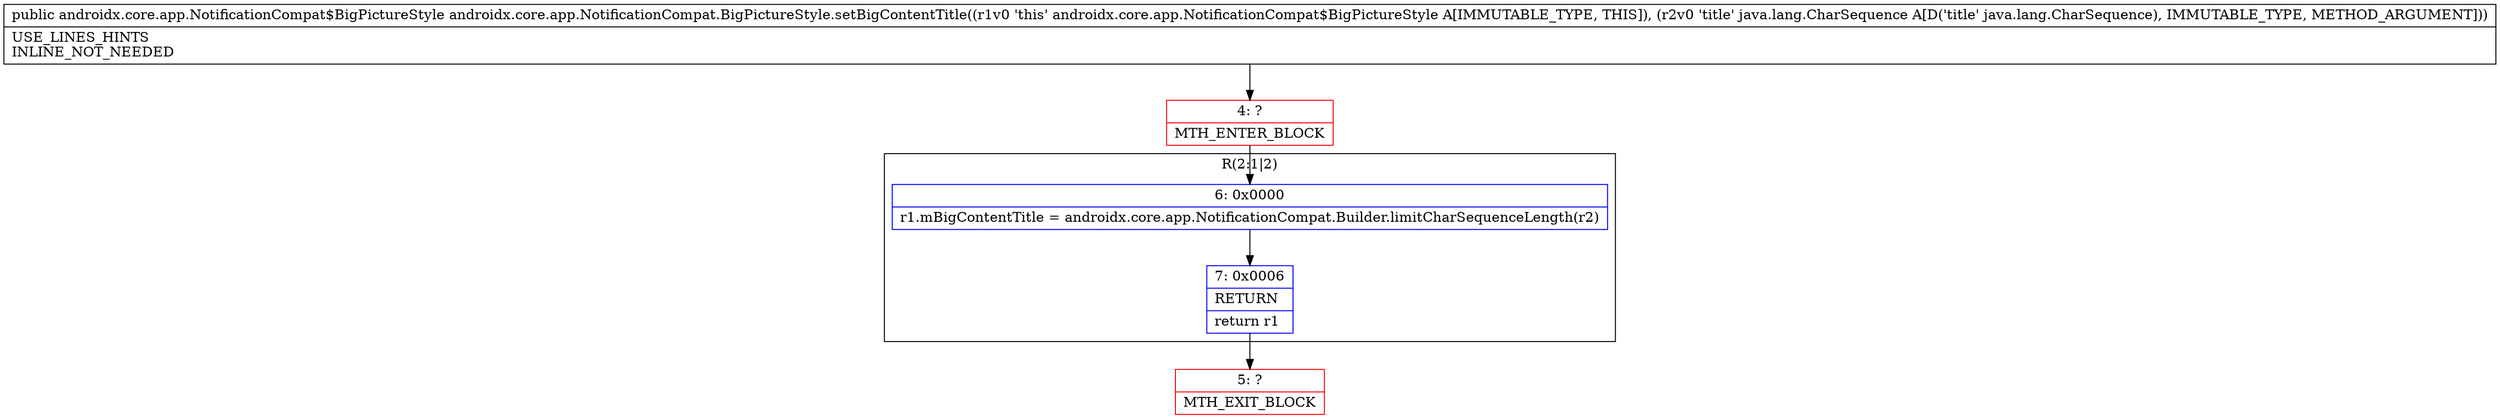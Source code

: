 digraph "CFG forandroidx.core.app.NotificationCompat.BigPictureStyle.setBigContentTitle(Ljava\/lang\/CharSequence;)Landroidx\/core\/app\/NotificationCompat$BigPictureStyle;" {
subgraph cluster_Region_1179052196 {
label = "R(2:1|2)";
node [shape=record,color=blue];
Node_6 [shape=record,label="{6\:\ 0x0000|r1.mBigContentTitle = androidx.core.app.NotificationCompat.Builder.limitCharSequenceLength(r2)\l}"];
Node_7 [shape=record,label="{7\:\ 0x0006|RETURN\l|return r1\l}"];
}
Node_4 [shape=record,color=red,label="{4\:\ ?|MTH_ENTER_BLOCK\l}"];
Node_5 [shape=record,color=red,label="{5\:\ ?|MTH_EXIT_BLOCK\l}"];
MethodNode[shape=record,label="{public androidx.core.app.NotificationCompat$BigPictureStyle androidx.core.app.NotificationCompat.BigPictureStyle.setBigContentTitle((r1v0 'this' androidx.core.app.NotificationCompat$BigPictureStyle A[IMMUTABLE_TYPE, THIS]), (r2v0 'title' java.lang.CharSequence A[D('title' java.lang.CharSequence), IMMUTABLE_TYPE, METHOD_ARGUMENT]))  | USE_LINES_HINTS\lINLINE_NOT_NEEDED\l}"];
MethodNode -> Node_4;Node_6 -> Node_7;
Node_7 -> Node_5;
Node_4 -> Node_6;
}

